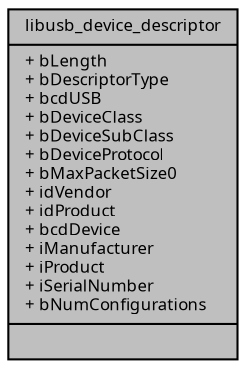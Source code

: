digraph "libusb_device_descriptor"
{
  edge [fontname="Sans",fontsize="8",labelfontname="Sans",labelfontsize="8"];
  node [fontname="Sans",fontsize="8",shape=record];
  Node1 [label="{libusb_device_descriptor\n|+ bLength\l+ bDescriptorType\l+ bcdUSB\l+ bDeviceClass\l+ bDeviceSubClass\l+ bDeviceProtocol\l+ bMaxPacketSize0\l+ idVendor\l+ idProduct\l+ bcdDevice\l+ iManufacturer\l+ iProduct\l+ iSerialNumber\l+ bNumConfigurations\l|}",height=0.2,width=0.4,color="black", fillcolor="grey75", style="filled", fontcolor="black"];
}
